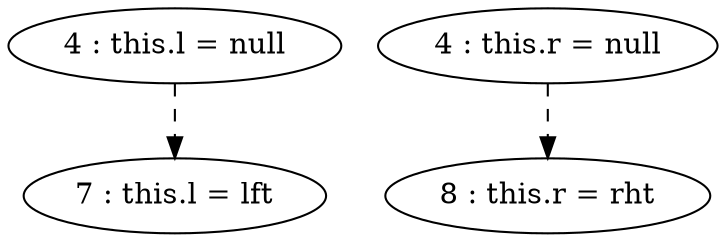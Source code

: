 digraph G {
"4 : this.l = null"
"4 : this.l = null" -> "7 : this.l = lft" [style=dashed]
"4 : this.r = null"
"4 : this.r = null" -> "8 : this.r = rht" [style=dashed]
"7 : this.l = lft"
"8 : this.r = rht"
}